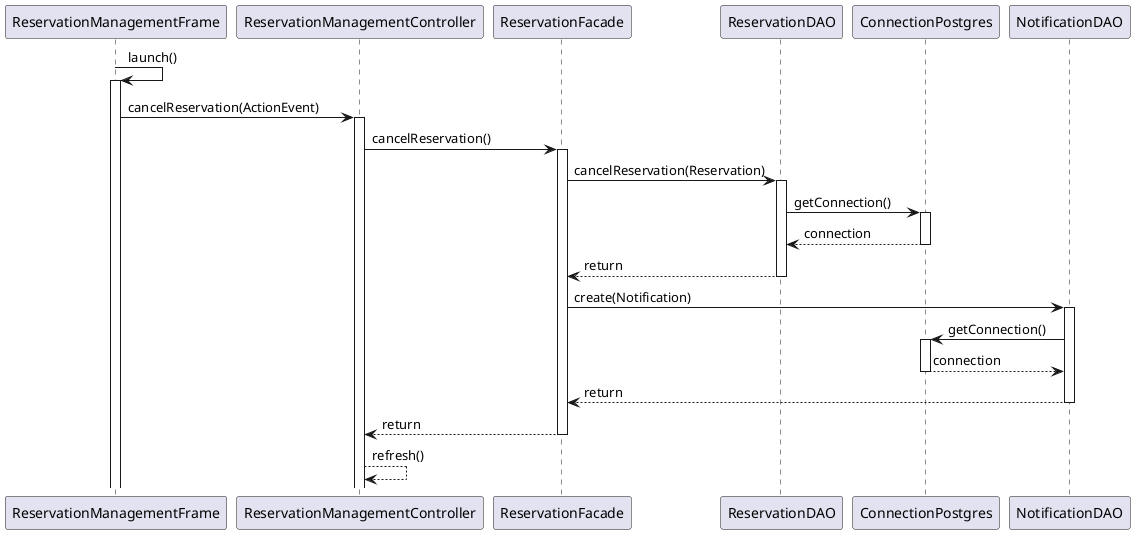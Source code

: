 @startuml
'https://plantuml.com/sequence-diagram

ReservationManagementFrame -> ReservationManagementFrame : launch()
activate ReservationManagementFrame

ReservationManagementFrame -> ReservationManagementController : cancelReservation(ActionEvent)
activate ReservationManagementController

ReservationManagementController -> ReservationFacade : cancelReservation()
activate ReservationFacade

ReservationFacade -> ReservationDAO : cancelReservation(Reservation)
activate ReservationDAO

ReservationDAO -> ConnectionPostgres : getConnection()
activate ConnectionPostgres

ConnectionPostgres --> ReservationDAO : connection
deactivate ConnectionPostgres

ReservationDAO --> ReservationFacade : return
deactivate ReservationDAO



ReservationFacade -> NotificationDAO : create(Notification)
activate NotificationDAO

NotificationDAO -> ConnectionPostgres : getConnection()
activate ConnectionPostgres

ConnectionPostgres --> NotificationDAO : connection
deactivate ConnectionPostgres

NotificationDAO --> ReservationFacade : return
deactivate NotificationDAO

ReservationFacade --> ReservationManagementController : return
deactivate ReservationFacade

ReservationManagementController --> ReservationManagementController : refresh()


@enduml